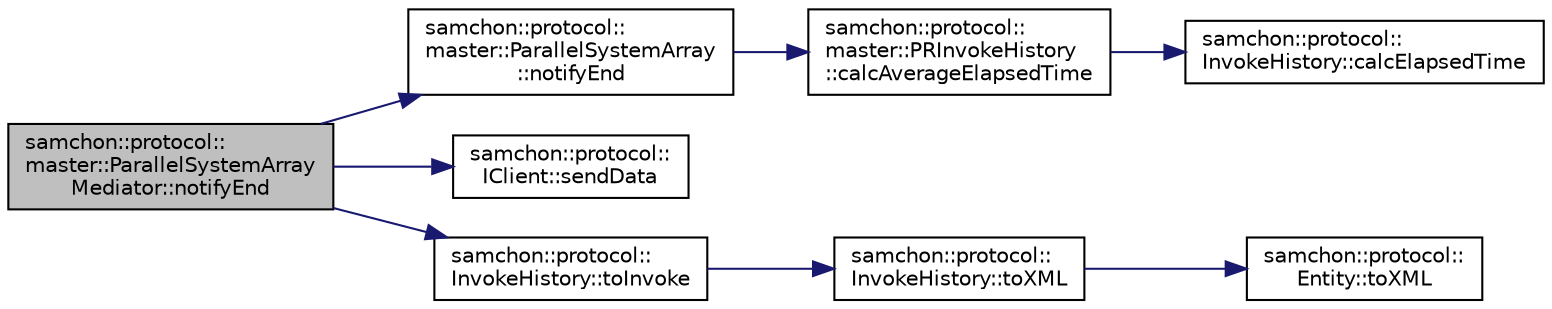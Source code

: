 digraph "samchon::protocol::master::ParallelSystemArrayMediator::notifyEnd"
{
  edge [fontname="Helvetica",fontsize="10",labelfontname="Helvetica",labelfontsize="10"];
  node [fontname="Helvetica",fontsize="10",shape=record];
  rankdir="LR";
  Node1 [label="samchon::protocol::\lmaster::ParallelSystemArray\lMediator::notifyEnd",height=0.2,width=0.4,color="black", fillcolor="grey75", style="filled", fontcolor="black"];
  Node1 -> Node2 [color="midnightblue",fontsize="10",style="solid",fontname="Helvetica"];
  Node2 [label="samchon::protocol::\lmaster::ParallelSystemArray\l::notifyEnd",height=0.2,width=0.4,color="black", fillcolor="white", style="filled",URL="$d8/d9c/classsamchon_1_1protocol_1_1master_1_1ParallelSystemArray.html#a0346d46f78a275e3fd88f5380859de24",tooltip="Notify end of a master history. "];
  Node2 -> Node3 [color="midnightblue",fontsize="10",style="solid",fontname="Helvetica"];
  Node3 [label="samchon::protocol::\lmaster::PRInvokeHistory\l::calcAverageElapsedTime",height=0.2,width=0.4,color="black", fillcolor="white", style="filled",URL="$d9/dae/classsamchon_1_1protocol_1_1master_1_1PRInvokeHistory.html#a2763eecaaa3fa00a205f66b583b4c1c4",tooltip="Calculate average of elapsed time for each segmentation. "];
  Node3 -> Node4 [color="midnightblue",fontsize="10",style="solid",fontname="Helvetica"];
  Node4 [label="samchon::protocol::\lInvokeHistory::calcElapsedTime",height=0.2,width=0.4,color="black", fillcolor="white", style="filled",URL="$da/d47/classsamchon_1_1protocol_1_1InvokeHistory.html#a5dc9e78166991da328db57354a745647",tooltip="Get elapsed time. "];
  Node1 -> Node5 [color="midnightblue",fontsize="10",style="solid",fontname="Helvetica"];
  Node5 [label="samchon::protocol::\lIClient::sendData",height=0.2,width=0.4,color="black", fillcolor="white", style="filled",URL="$d3/dc8/classsamchon_1_1protocol_1_1IClient.html#a44d95d1c5fb75aed2f41a5b4cca0df9e",tooltip="Sends message to a related system. "];
  Node1 -> Node6 [color="midnightblue",fontsize="10",style="solid",fontname="Helvetica"];
  Node6 [label="samchon::protocol::\lInvokeHistory::toInvoke",height=0.2,width=0.4,color="black", fillcolor="white", style="filled",URL="$da/d47/classsamchon_1_1protocol_1_1InvokeHistory.html#ace08257a83baefb2340c6466c8382a87",tooltip="Get an Invoke message. "];
  Node6 -> Node7 [color="midnightblue",fontsize="10",style="solid",fontname="Helvetica"];
  Node7 [label="samchon::protocol::\lInvokeHistory::toXML",height=0.2,width=0.4,color="black", fillcolor="white", style="filled",URL="$da/d47/classsamchon_1_1protocol_1_1InvokeHistory.html#a62b5a96044bc454e24385b1e5e3dd2f9",tooltip="Get an XML object represents the Entity. "];
  Node7 -> Node8 [color="midnightblue",fontsize="10",style="solid",fontname="Helvetica"];
  Node8 [label="samchon::protocol::\lEntity::toXML",height=0.2,width=0.4,color="black", fillcolor="white", style="filled",URL="$d0/d3e/classsamchon_1_1protocol_1_1Entity.html#a8516db6d4dc71068a48bd1364cf9be23",tooltip="Get an XML object represents the Entity. "];
}

